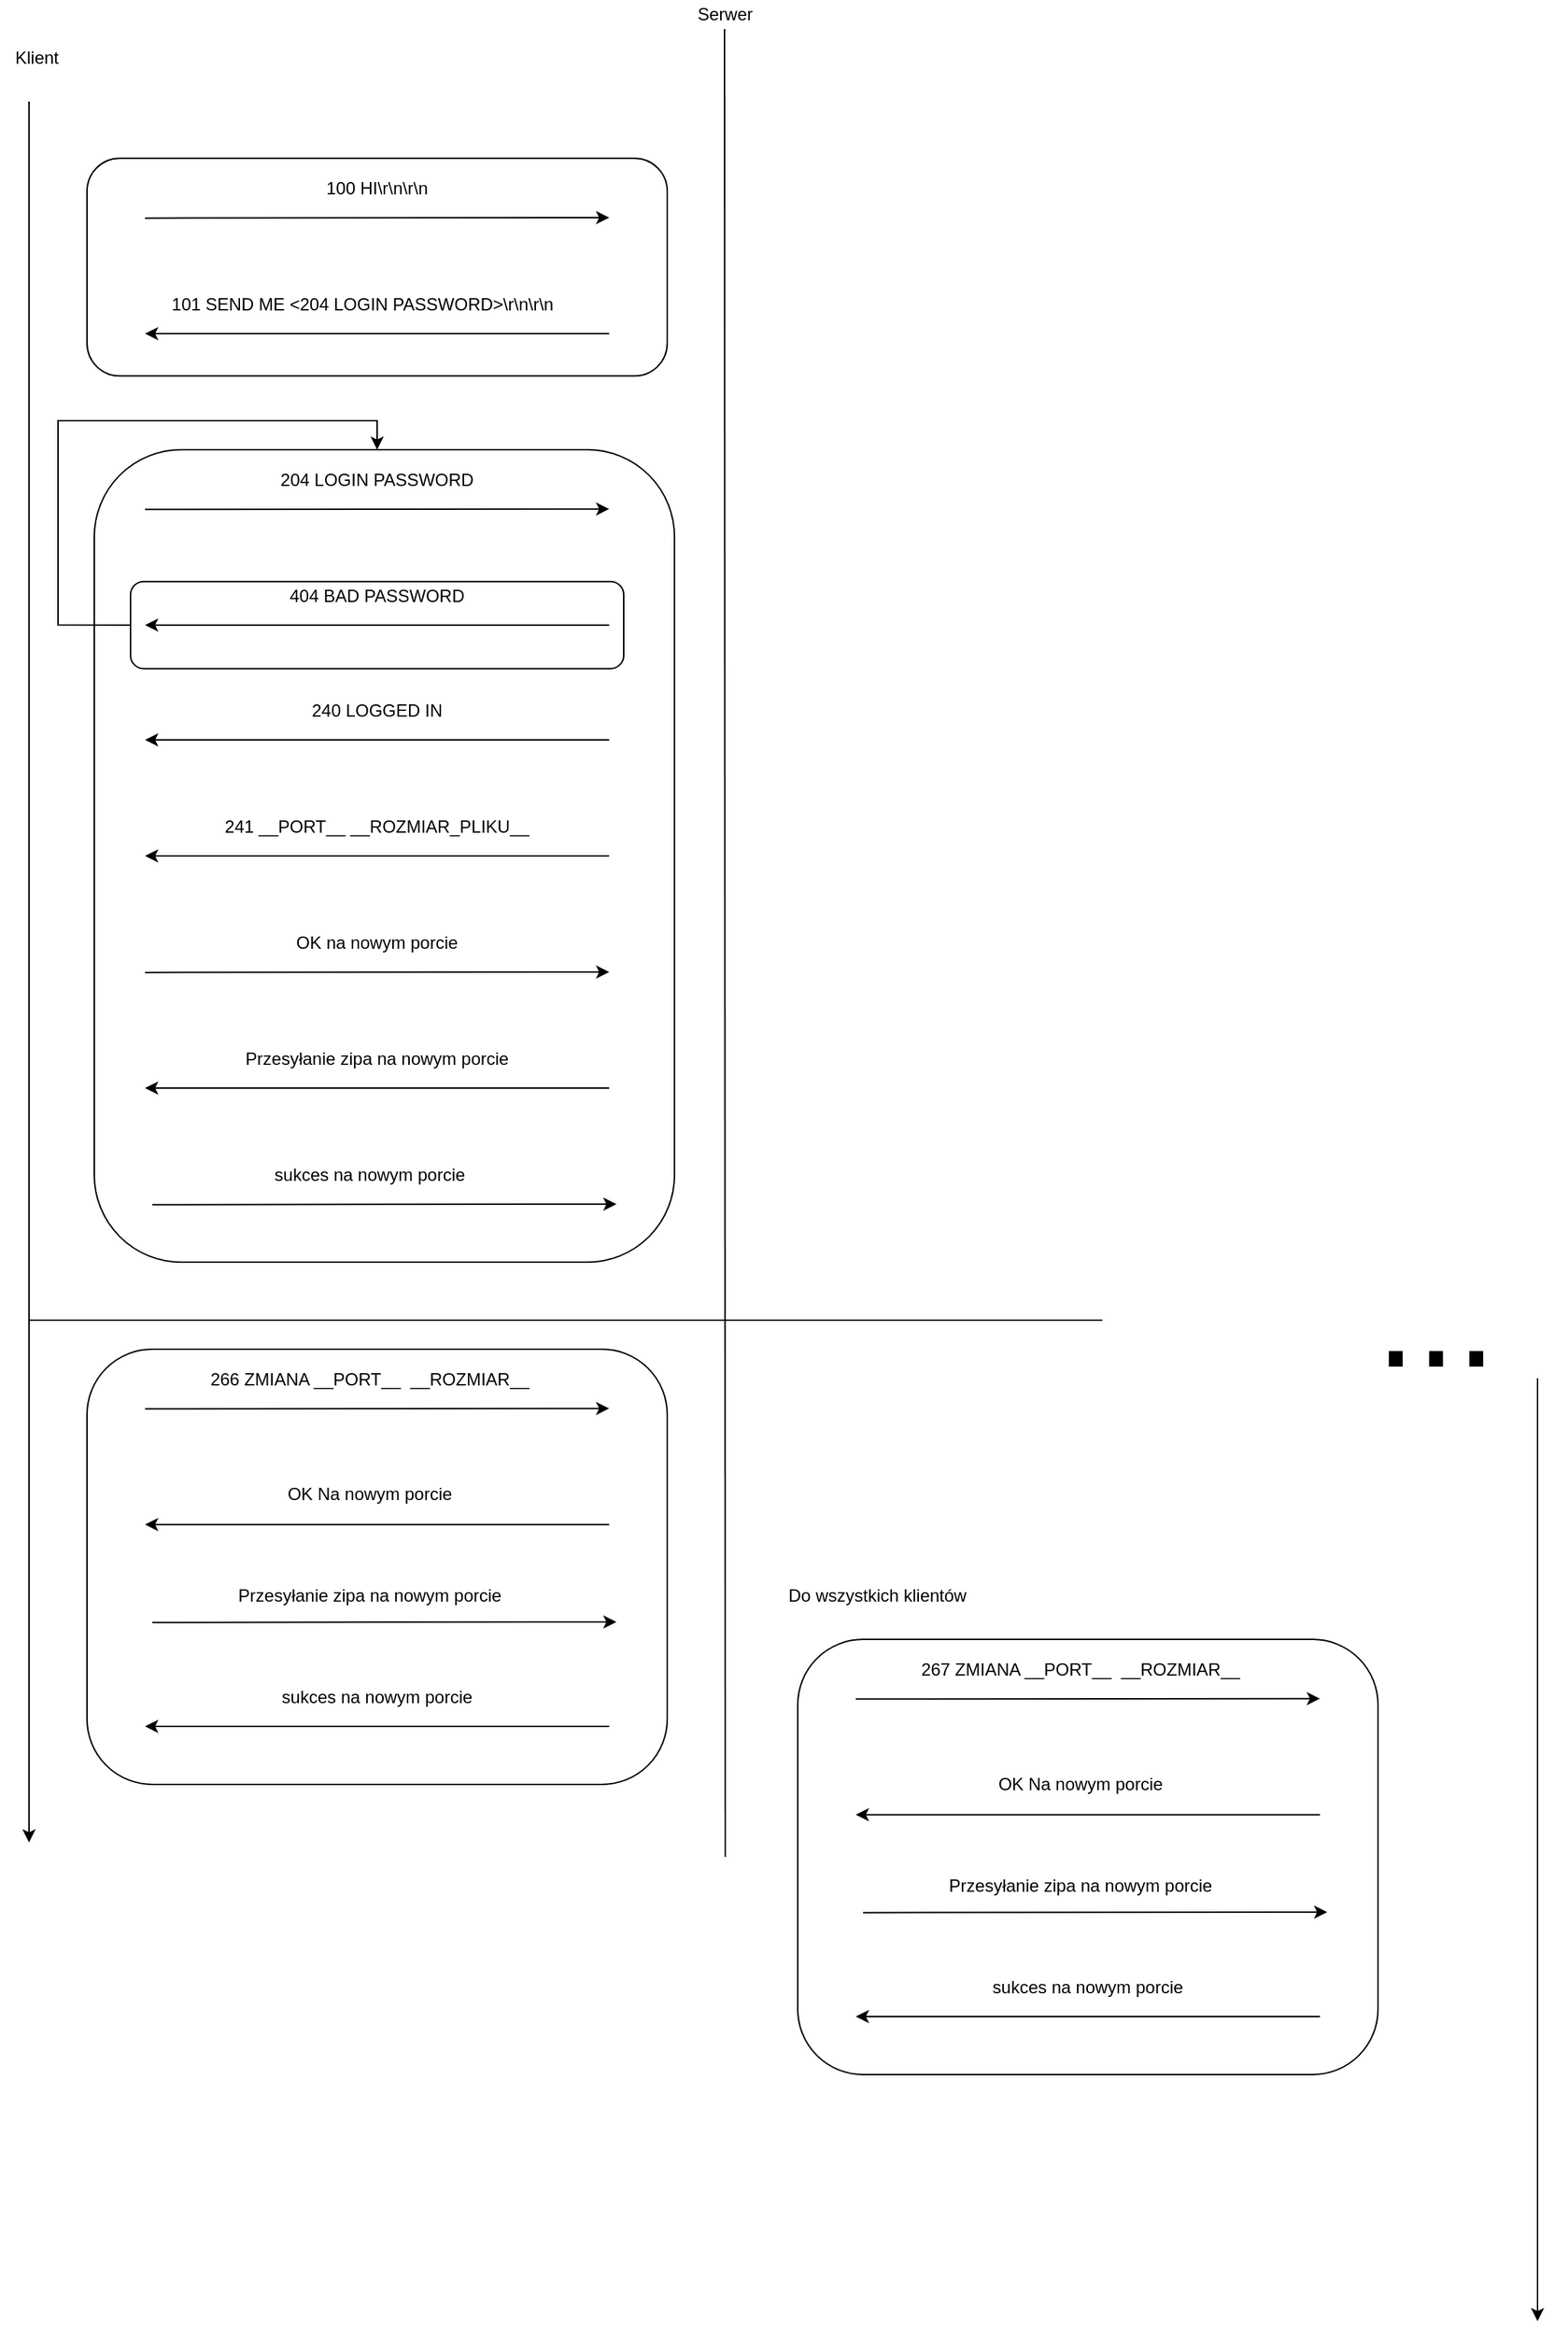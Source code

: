 <mxfile version="14.8.0" type="github">
  <diagram id="HTqoZl6nQ_mTzUx8D8Yq" name="Page-1">
    <mxGraphModel dx="1422" dy="798" grid="1" gridSize="10" guides="1" tooltips="1" connect="1" arrows="1" fold="1" page="1" pageScale="1" pageWidth="827" pageHeight="1169" math="0" shadow="0">
      <root>
        <mxCell id="0" />
        <mxCell id="1" parent="0" />
        <mxCell id="GfalZHz15B0-v1izT8Yl-11" value="" style="rounded=1;whiteSpace=wrap;html=1;shadow=0;sketch=0;glass=0;fillColor=none;" parent="1" vertex="1">
          <mxGeometry x="120" y="159.17" width="400" height="150" as="geometry" />
        </mxCell>
        <mxCell id="B9jsR6x07uflWmSMTbUq-1" value="Serwer" style="text;html=1;strokeColor=none;fillColor=none;align=center;verticalAlign=middle;whiteSpace=wrap;rounded=0;" parent="1" vertex="1">
          <mxGeometry x="540" y="50" width="40" height="20" as="geometry" />
        </mxCell>
        <mxCell id="B9jsR6x07uflWmSMTbUq-3" value="Klient&lt;br&gt;" style="text;html=1;align=center;verticalAlign=middle;resizable=0;points=[];autosize=1;strokeColor=none;" parent="1" vertex="1">
          <mxGeometry x="60" y="80" width="50" height="20" as="geometry" />
        </mxCell>
        <mxCell id="B9jsR6x07uflWmSMTbUq-7" value="" style="endArrow=none;html=1;startArrow=none;" parent="1" edge="1">
          <mxGeometry width="50" height="50" relative="1" as="geometry">
            <mxPoint x="560" y="1330" as="sourcePoint" />
            <mxPoint x="559.5" y="70" as="targetPoint" />
          </mxGeometry>
        </mxCell>
        <mxCell id="GfalZHz15B0-v1izT8Yl-3" value="" style="endArrow=classic;html=1;" parent="1" edge="1">
          <mxGeometry width="50" height="50" relative="1" as="geometry">
            <mxPoint x="80" y="120" as="sourcePoint" />
            <mxPoint x="80" y="1320" as="targetPoint" />
          </mxGeometry>
        </mxCell>
        <mxCell id="GfalZHz15B0-v1izT8Yl-6" value="" style="endArrow=classic;html=1;" parent="1" edge="1">
          <mxGeometry width="50" height="50" relative="1" as="geometry">
            <mxPoint x="160" y="200.34" as="sourcePoint" />
            <mxPoint x="480" y="200" as="targetPoint" />
          </mxGeometry>
        </mxCell>
        <mxCell id="GfalZHz15B0-v1izT8Yl-7" value="100 HI\r\n\r\n" style="text;html=1;strokeColor=none;fillColor=none;align=center;verticalAlign=middle;whiteSpace=wrap;rounded=0;" parent="1" vertex="1">
          <mxGeometry x="160" y="170" width="320" height="20" as="geometry" />
        </mxCell>
        <mxCell id="GfalZHz15B0-v1izT8Yl-8" value="" style="endArrow=classic;html=1;" parent="1" edge="1">
          <mxGeometry width="50" height="50" relative="1" as="geometry">
            <mxPoint x="480" y="280" as="sourcePoint" />
            <mxPoint x="160" y="280" as="targetPoint" />
            <Array as="points">
              <mxPoint x="310" y="280" />
            </Array>
          </mxGeometry>
        </mxCell>
        <mxCell id="GfalZHz15B0-v1izT8Yl-9" value="101 SEND ME &amp;lt;204 LOGIN PASSWORD&amp;gt;\r\n\r\n" style="text;html=1;strokeColor=none;fillColor=none;align=center;verticalAlign=middle;whiteSpace=wrap;rounded=0;" parent="1" vertex="1">
          <mxGeometry x="120" y="250" width="380" height="20" as="geometry" />
        </mxCell>
        <mxCell id="GfalZHz15B0-v1izT8Yl-19" value="" style="rounded=1;whiteSpace=wrap;html=1;shadow=0;sketch=0;glass=0;fillColor=none;" parent="1" vertex="1">
          <mxGeometry x="125" y="360" width="400" height="560" as="geometry" />
        </mxCell>
        <mxCell id="GfalZHz15B0-v1izT8Yl-20" value="" style="endArrow=classic;html=1;" parent="1" edge="1">
          <mxGeometry width="50" height="50" relative="1" as="geometry">
            <mxPoint x="160" y="401.17" as="sourcePoint" />
            <mxPoint x="480" y="400.83" as="targetPoint" />
          </mxGeometry>
        </mxCell>
        <mxCell id="GfalZHz15B0-v1izT8Yl-21" value="204 LOGIN PASSWORD" style="text;html=1;strokeColor=none;fillColor=none;align=center;verticalAlign=middle;whiteSpace=wrap;rounded=0;" parent="1" vertex="1">
          <mxGeometry x="160" y="370.83" width="320" height="20" as="geometry" />
        </mxCell>
        <mxCell id="GfalZHz15B0-v1izT8Yl-22" value="" style="endArrow=classic;html=1;" parent="1" edge="1">
          <mxGeometry width="50" height="50" relative="1" as="geometry">
            <mxPoint x="480" y="480.83" as="sourcePoint" />
            <mxPoint x="160" y="480.83" as="targetPoint" />
            <Array as="points">
              <mxPoint x="310" y="480.83" />
            </Array>
          </mxGeometry>
        </mxCell>
        <mxCell id="GfalZHz15B0-v1izT8Yl-23" value="404 BAD PASSWORD" style="text;html=1;strokeColor=none;fillColor=none;align=center;verticalAlign=middle;whiteSpace=wrap;rounded=0;" parent="1" vertex="1">
          <mxGeometry x="160" y="450.83" width="320" height="20" as="geometry" />
        </mxCell>
        <mxCell id="GfalZHz15B0-v1izT8Yl-24" value="" style="endArrow=classic;html=1;" parent="1" edge="1">
          <mxGeometry width="50" height="50" relative="1" as="geometry">
            <mxPoint x="480" y="560" as="sourcePoint" />
            <mxPoint x="160" y="560" as="targetPoint" />
            <Array as="points">
              <mxPoint x="310" y="560" />
            </Array>
          </mxGeometry>
        </mxCell>
        <mxCell id="GfalZHz15B0-v1izT8Yl-26" value="240 LOGGED IN" style="text;html=1;strokeColor=none;fillColor=none;align=center;verticalAlign=middle;whiteSpace=wrap;rounded=0;" parent="1" vertex="1">
          <mxGeometry x="160" y="530" width="320" height="20" as="geometry" />
        </mxCell>
        <mxCell id="GfalZHz15B0-v1izT8Yl-29" style="edgeStyle=orthogonalEdgeStyle;rounded=0;orthogonalLoop=1;jettySize=auto;html=1;exitX=0;exitY=0.5;exitDx=0;exitDy=0;" parent="1" source="GfalZHz15B0-v1izT8Yl-27" target="GfalZHz15B0-v1izT8Yl-19" edge="1">
          <mxGeometry relative="1" as="geometry">
            <mxPoint x="40" y="400" as="targetPoint" />
            <Array as="points">
              <mxPoint x="100" y="481" />
              <mxPoint x="100" y="340" />
              <mxPoint x="320" y="340" />
            </Array>
          </mxGeometry>
        </mxCell>
        <mxCell id="GfalZHz15B0-v1izT8Yl-27" value="" style="rounded=1;whiteSpace=wrap;html=1;shadow=0;glass=0;sketch=0;fillColor=none;gradientColor=none;" parent="1" vertex="1">
          <mxGeometry x="150" y="450.83" width="340" height="60" as="geometry" />
        </mxCell>
        <mxCell id="GfalZHz15B0-v1izT8Yl-33" value="" style="endArrow=classic;html=1;" parent="1" edge="1">
          <mxGeometry width="50" height="50" relative="1" as="geometry">
            <mxPoint x="480" y="640" as="sourcePoint" />
            <mxPoint x="160" y="640" as="targetPoint" />
            <Array as="points">
              <mxPoint x="310" y="640" />
            </Array>
          </mxGeometry>
        </mxCell>
        <mxCell id="GfalZHz15B0-v1izT8Yl-34" value="241 __PORT__ __ROZMIAR_PLIKU__" style="text;html=1;strokeColor=none;fillColor=none;align=center;verticalAlign=middle;whiteSpace=wrap;rounded=0;shadow=0;glass=0;sketch=0;" parent="1" vertex="1">
          <mxGeometry x="200" y="610" width="240" height="20" as="geometry" />
        </mxCell>
        <mxCell id="GfalZHz15B0-v1izT8Yl-36" value="" style="endArrow=classic;html=1;" parent="1" edge="1">
          <mxGeometry width="50" height="50" relative="1" as="geometry">
            <mxPoint x="480" y="800" as="sourcePoint" />
            <mxPoint x="160" y="800" as="targetPoint" />
            <Array as="points">
              <mxPoint x="310" y="800" />
            </Array>
          </mxGeometry>
        </mxCell>
        <mxCell id="GfalZHz15B0-v1izT8Yl-37" value="Przesyłanie zipa na nowym porcie" style="text;html=1;strokeColor=none;fillColor=none;align=center;verticalAlign=middle;whiteSpace=wrap;rounded=0;shadow=0;glass=0;sketch=0;" parent="1" vertex="1">
          <mxGeometry x="200" y="770" width="240" height="20" as="geometry" />
        </mxCell>
        <mxCell id="GfalZHz15B0-v1izT8Yl-40" value="" style="endArrow=classic;html=1;" parent="1" edge="1">
          <mxGeometry width="50" height="50" relative="1" as="geometry">
            <mxPoint x="165" y="880.34" as="sourcePoint" />
            <mxPoint x="485" y="880" as="targetPoint" />
          </mxGeometry>
        </mxCell>
        <mxCell id="GfalZHz15B0-v1izT8Yl-41" value="sukces na nowym porcie" style="text;html=1;strokeColor=none;fillColor=none;align=center;verticalAlign=middle;whiteSpace=wrap;rounded=0;shadow=0;glass=0;sketch=0;" parent="1" vertex="1">
          <mxGeometry x="195" y="850" width="240" height="20" as="geometry" />
        </mxCell>
        <mxCell id="GfalZHz15B0-v1izT8Yl-42" value="" style="rounded=1;whiteSpace=wrap;html=1;shadow=0;sketch=0;glass=0;fillColor=none;" parent="1" vertex="1">
          <mxGeometry x="120" y="980" width="400" height="300" as="geometry" />
        </mxCell>
        <mxCell id="GfalZHz15B0-v1izT8Yl-43" value="" style="endArrow=classic;html=1;" parent="1" edge="1">
          <mxGeometry width="50" height="50" relative="1" as="geometry">
            <mxPoint x="160" y="1021.17" as="sourcePoint" />
            <mxPoint x="480" y="1020.83" as="targetPoint" />
          </mxGeometry>
        </mxCell>
        <mxCell id="GfalZHz15B0-v1izT8Yl-44" value="266 ZMIANA __PORT__&amp;nbsp; __ROZMIAR__" style="text;html=1;strokeColor=none;fillColor=none;align=center;verticalAlign=middle;whiteSpace=wrap;rounded=0;" parent="1" vertex="1">
          <mxGeometry x="160" y="990.83" width="310" height="20" as="geometry" />
        </mxCell>
        <mxCell id="GfalZHz15B0-v1izT8Yl-45" value="" style="endArrow=classic;html=1;" parent="1" edge="1">
          <mxGeometry width="50" height="50" relative="1" as="geometry">
            <mxPoint x="480" y="1100.83" as="sourcePoint" />
            <mxPoint x="160" y="1100.83" as="targetPoint" />
            <Array as="points">
              <mxPoint x="310" y="1100.83" />
            </Array>
          </mxGeometry>
        </mxCell>
        <mxCell id="GfalZHz15B0-v1izT8Yl-46" value="OK Na nowym porcie" style="text;html=1;strokeColor=none;fillColor=none;align=center;verticalAlign=middle;whiteSpace=wrap;rounded=0;" parent="1" vertex="1">
          <mxGeometry x="125" y="1070" width="380" height="20" as="geometry" />
        </mxCell>
        <mxCell id="GfalZHz15B0-v1izT8Yl-49" value="" style="endArrow=classic;html=1;" parent="1" edge="1">
          <mxGeometry width="50" height="50" relative="1" as="geometry">
            <mxPoint x="160" y="720.34" as="sourcePoint" />
            <mxPoint x="480" y="720" as="targetPoint" />
          </mxGeometry>
        </mxCell>
        <mxCell id="GfalZHz15B0-v1izT8Yl-52" value="OK na nowym porcie" style="text;html=1;strokeColor=none;fillColor=none;align=center;verticalAlign=middle;whiteSpace=wrap;rounded=0;shadow=0;glass=0;sketch=0;" parent="1" vertex="1">
          <mxGeometry x="200" y="690" width="240" height="20" as="geometry" />
        </mxCell>
        <mxCell id="GfalZHz15B0-v1izT8Yl-53" value="" style="endArrow=classic;html=1;" parent="1" edge="1">
          <mxGeometry width="50" height="50" relative="1" as="geometry">
            <mxPoint x="165" y="1168.34" as="sourcePoint" />
            <mxPoint x="485" y="1168" as="targetPoint" />
          </mxGeometry>
        </mxCell>
        <mxCell id="GfalZHz15B0-v1izT8Yl-54" value="Przesyłanie zipa na nowym porcie" style="text;html=1;strokeColor=none;fillColor=none;align=center;verticalAlign=middle;whiteSpace=wrap;rounded=0;shadow=0;glass=0;sketch=0;" parent="1" vertex="1">
          <mxGeometry x="195" y="1140" width="240" height="20" as="geometry" />
        </mxCell>
        <mxCell id="GfalZHz15B0-v1izT8Yl-55" value="sukces na nowym porcie" style="text;html=1;strokeColor=none;fillColor=none;align=center;verticalAlign=middle;whiteSpace=wrap;rounded=0;shadow=0;glass=0;sketch=0;" parent="1" vertex="1">
          <mxGeometry x="200" y="1210" width="240" height="20" as="geometry" />
        </mxCell>
        <mxCell id="GfalZHz15B0-v1izT8Yl-56" value="" style="endArrow=classic;html=1;" parent="1" edge="1">
          <mxGeometry width="50" height="50" relative="1" as="geometry">
            <mxPoint x="480" y="1240" as="sourcePoint" />
            <mxPoint x="160" y="1240" as="targetPoint" />
            <Array as="points">
              <mxPoint x="310" y="1240" />
            </Array>
          </mxGeometry>
        </mxCell>
        <mxCell id="yQBYoEH9kE6qpHyovXVj-1" value="" style="endArrow=none;html=1;" edge="1" parent="1">
          <mxGeometry width="50" height="50" relative="1" as="geometry">
            <mxPoint x="80" y="960" as="sourcePoint" />
            <mxPoint x="820" y="960" as="targetPoint" />
          </mxGeometry>
        </mxCell>
        <mxCell id="yQBYoEH9kE6qpHyovXVj-3" value="" style="rounded=1;whiteSpace=wrap;html=1;shadow=0;sketch=0;glass=0;fillColor=none;" vertex="1" parent="1">
          <mxGeometry x="610" y="1180" width="400" height="300" as="geometry" />
        </mxCell>
        <mxCell id="yQBYoEH9kE6qpHyovXVj-4" value="" style="endArrow=classic;html=1;" edge="1" parent="1">
          <mxGeometry width="50" height="50" relative="1" as="geometry">
            <mxPoint x="650" y="1221.17" as="sourcePoint" />
            <mxPoint x="970" y="1220.83" as="targetPoint" />
          </mxGeometry>
        </mxCell>
        <mxCell id="yQBYoEH9kE6qpHyovXVj-5" value="267 ZMIANA __PORT__&amp;nbsp; __ROZMIAR__" style="text;html=1;strokeColor=none;fillColor=none;align=center;verticalAlign=middle;whiteSpace=wrap;rounded=0;" vertex="1" parent="1">
          <mxGeometry x="650" y="1190.83" width="310" height="20" as="geometry" />
        </mxCell>
        <mxCell id="yQBYoEH9kE6qpHyovXVj-6" value="" style="endArrow=classic;html=1;" edge="1" parent="1">
          <mxGeometry width="50" height="50" relative="1" as="geometry">
            <mxPoint x="970" y="1300.83" as="sourcePoint" />
            <mxPoint x="650" y="1300.83" as="targetPoint" />
            <Array as="points">
              <mxPoint x="800" y="1300.83" />
            </Array>
          </mxGeometry>
        </mxCell>
        <mxCell id="yQBYoEH9kE6qpHyovXVj-7" value="OK Na nowym porcie" style="text;html=1;strokeColor=none;fillColor=none;align=center;verticalAlign=middle;whiteSpace=wrap;rounded=0;" vertex="1" parent="1">
          <mxGeometry x="615" y="1270" width="380" height="20" as="geometry" />
        </mxCell>
        <mxCell id="yQBYoEH9kE6qpHyovXVj-8" value="" style="endArrow=classic;html=1;" edge="1" parent="1">
          <mxGeometry width="50" height="50" relative="1" as="geometry">
            <mxPoint x="655" y="1368.34" as="sourcePoint" />
            <mxPoint x="975" y="1368" as="targetPoint" />
          </mxGeometry>
        </mxCell>
        <mxCell id="yQBYoEH9kE6qpHyovXVj-9" value="Przesyłanie zipa na nowym porcie" style="text;html=1;strokeColor=none;fillColor=none;align=center;verticalAlign=middle;whiteSpace=wrap;rounded=0;shadow=0;glass=0;sketch=0;" vertex="1" parent="1">
          <mxGeometry x="685" y="1340" width="240" height="20" as="geometry" />
        </mxCell>
        <mxCell id="yQBYoEH9kE6qpHyovXVj-10" value="sukces na nowym porcie" style="text;html=1;strokeColor=none;fillColor=none;align=center;verticalAlign=middle;whiteSpace=wrap;rounded=0;shadow=0;glass=0;sketch=0;" vertex="1" parent="1">
          <mxGeometry x="690" y="1410" width="240" height="20" as="geometry" />
        </mxCell>
        <mxCell id="yQBYoEH9kE6qpHyovXVj-11" value="" style="endArrow=classic;html=1;" edge="1" parent="1">
          <mxGeometry width="50" height="50" relative="1" as="geometry">
            <mxPoint x="970" y="1440" as="sourcePoint" />
            <mxPoint x="650" y="1440" as="targetPoint" />
            <Array as="points">
              <mxPoint x="800" y="1440" />
            </Array>
          </mxGeometry>
        </mxCell>
        <mxCell id="yQBYoEH9kE6qpHyovXVj-12" value="" style="endArrow=classic;html=1;" edge="1" parent="1">
          <mxGeometry width="50" height="50" relative="1" as="geometry">
            <mxPoint x="1120" y="1000" as="sourcePoint" />
            <mxPoint x="1120" y="1650" as="targetPoint" />
          </mxGeometry>
        </mxCell>
        <mxCell id="yQBYoEH9kE6qpHyovXVj-13" value="&lt;font style=&quot;font-size: 100px&quot;&gt;...&lt;/font&gt;" style="text;html=1;strokeColor=none;fillColor=none;align=center;verticalAlign=middle;whiteSpace=wrap;rounded=0;strokeWidth=7;" vertex="1" parent="1">
          <mxGeometry x="960" y="900.83" width="180" height="110" as="geometry" />
        </mxCell>
        <mxCell id="yQBYoEH9kE6qpHyovXVj-14" value="Do wszystkich klientów" style="text;html=1;strokeColor=none;fillColor=none;align=center;verticalAlign=middle;whiteSpace=wrap;rounded=0;" vertex="1" parent="1">
          <mxGeometry x="600" y="1140" width="130" height="20" as="geometry" />
        </mxCell>
      </root>
    </mxGraphModel>
  </diagram>
</mxfile>
